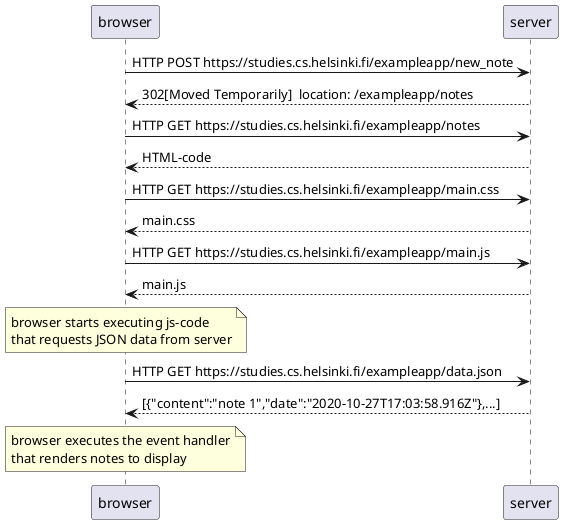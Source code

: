 @startuml
browser -> server: HTTP POST https://studies.cs.helsinki.fi/exampleapp/new_note
server --> browser: 302[Moved Temporarily]  location: /exampleapp/notes
browser -> server: HTTP GET https://studies.cs.helsinki.fi/exampleapp/notes
server --> browser: HTML-code
browser -> server: HTTP GET https://studies.cs.helsinki.fi/exampleapp/main.css
server --> browser: main.css
browser -> server: HTTP GET https://studies.cs.helsinki.fi/exampleapp/main.js
server --> browser: main.js
note over browser
browser starts executing js-code
that requests JSON data from server
end note

browser -> server: HTTP GET https://studies.cs.helsinki.fi/exampleapp/data.json
server-->browser: [{"content":"note 1","date":"2020-10-27T17:03:58.916Z"},...]

note over browser
browser executes the event handler
that renders notes to display
end note


@enduml